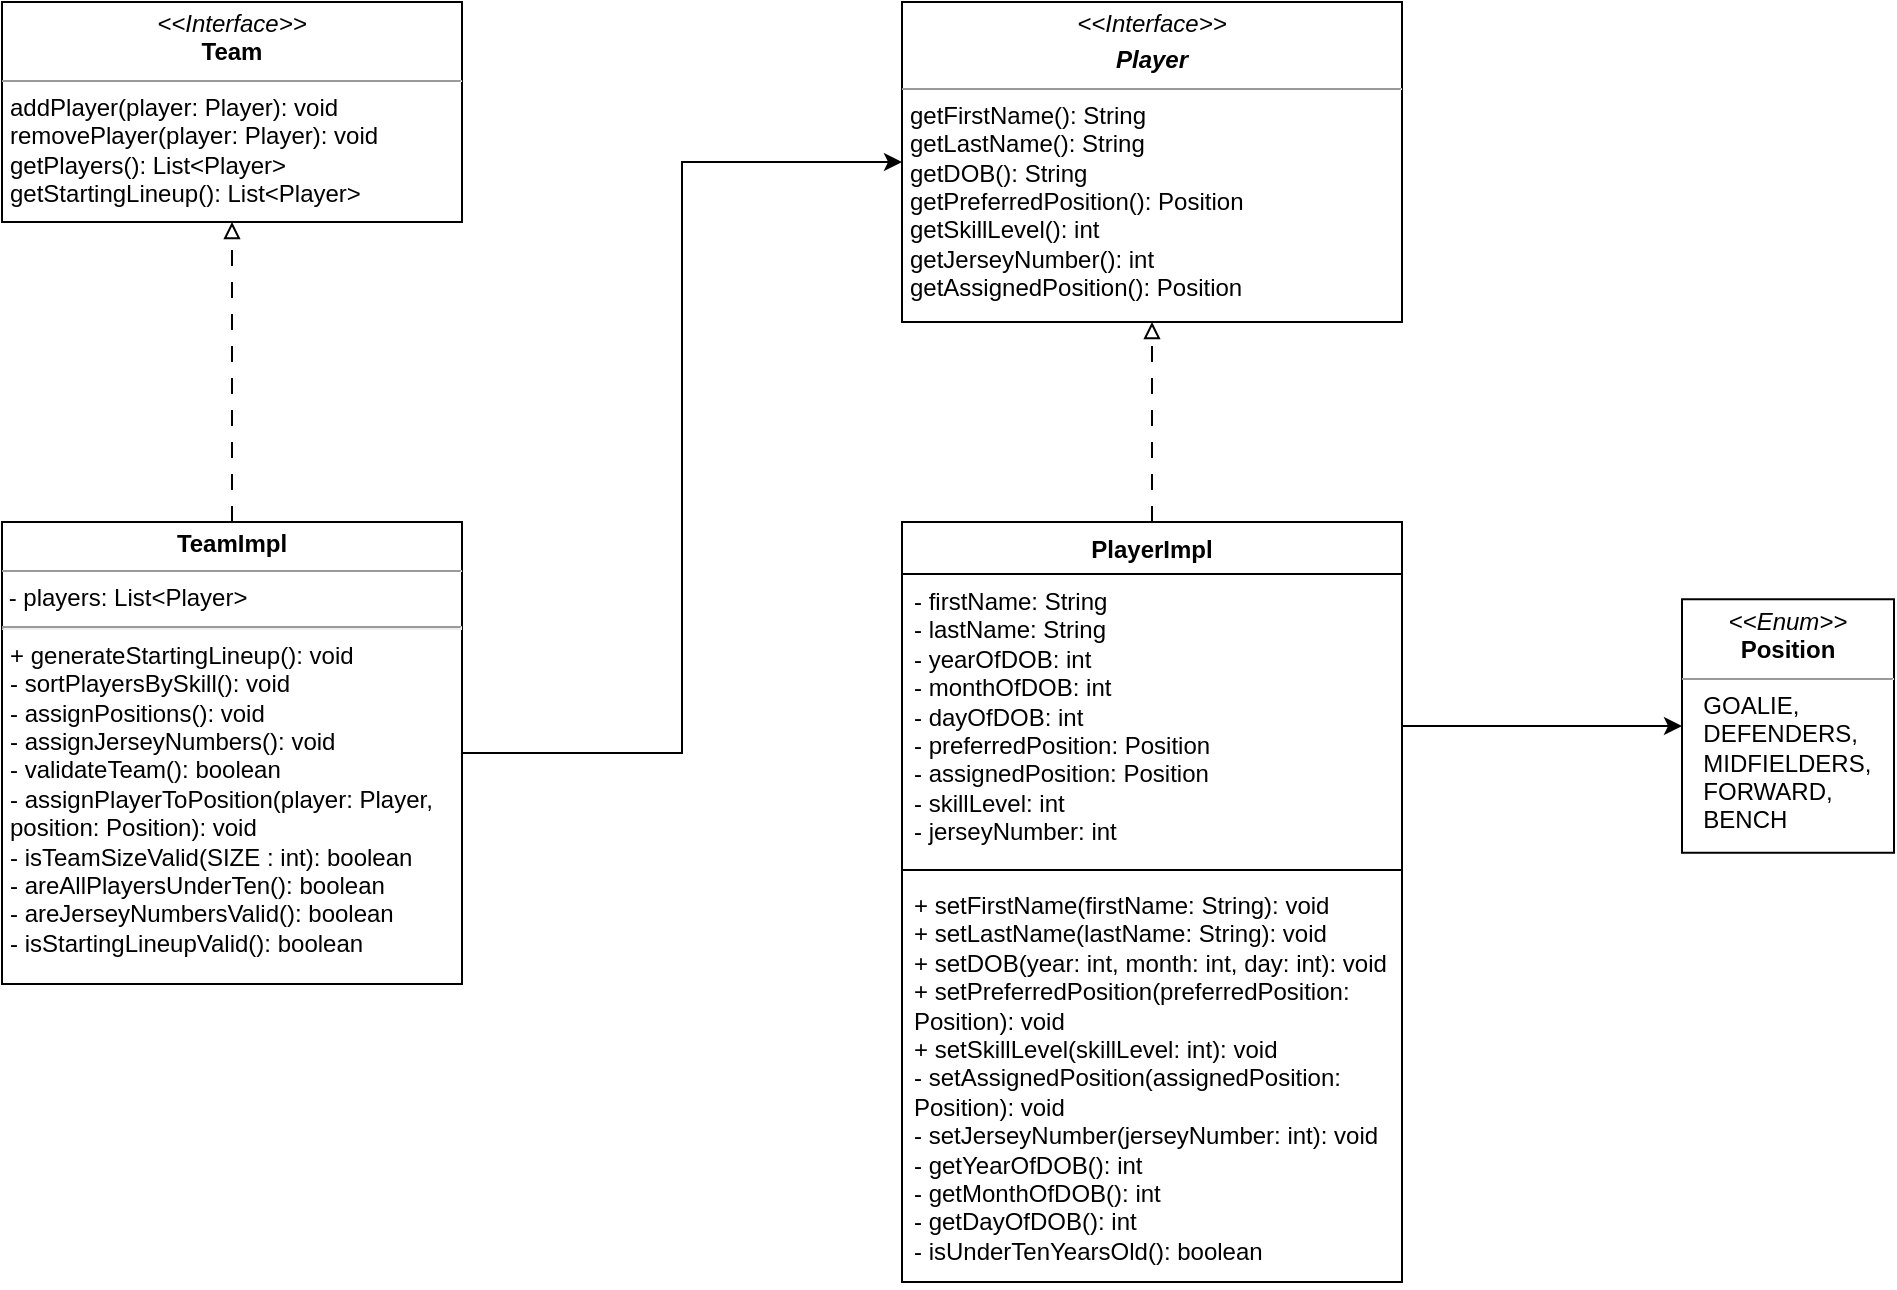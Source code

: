 <mxfile version="21.6.5" type="device">
  <diagram id="C5RBs43oDa-KdzZeNtuy" name="Page-1">
    <mxGraphModel dx="871" dy="495" grid="1" gridSize="10" guides="1" tooltips="1" connect="1" arrows="1" fold="1" page="1" pageScale="1" pageWidth="1169" pageHeight="827" math="0" shadow="0">
      <root>
        <mxCell id="WIyWlLk6GJQsqaUBKTNV-0" />
        <mxCell id="WIyWlLk6GJQsqaUBKTNV-1" parent="WIyWlLk6GJQsqaUBKTNV-0" />
        <mxCell id="oGTvxkCGRM0-UOw6SrDC-12" style="edgeStyle=orthogonalEdgeStyle;rounded=0;orthogonalLoop=1;jettySize=auto;html=1;entryX=0.5;entryY=1;entryDx=0;entryDy=0;endArrow=block;endFill=0;dashed=1;dashPattern=8 8;" edge="1" parent="WIyWlLk6GJQsqaUBKTNV-1" source="oGTvxkCGRM0-UOw6SrDC-0" target="oGTvxkCGRM0-UOw6SrDC-4">
          <mxGeometry relative="1" as="geometry" />
        </mxCell>
        <mxCell id="oGTvxkCGRM0-UOw6SrDC-0" value="PlayerImpl" style="swimlane;fontStyle=1;align=center;verticalAlign=top;childLayout=stackLayout;horizontal=1;startSize=26;horizontalStack=0;resizeParent=1;resizeParentMax=0;resizeLast=0;collapsible=1;marginBottom=0;whiteSpace=wrap;html=1;" vertex="1" parent="WIyWlLk6GJQsqaUBKTNV-1">
          <mxGeometry x="610" y="320" width="250" height="380" as="geometry" />
        </mxCell>
        <mxCell id="oGTvxkCGRM0-UOw6SrDC-1" value="&lt;div&gt;- firstName: String&lt;/div&gt;&lt;div&gt;- lastName: String&lt;/div&gt;&lt;div&gt;- yearOfDOB: int&lt;/div&gt;&lt;div&gt;- monthOfDOB: int&lt;/div&gt;&lt;div&gt;- dayOfDOB: int&lt;/div&gt;&lt;div&gt;- preferredPosition: Position&lt;/div&gt;&lt;div&gt;- assignedPosition: Position&lt;/div&gt;&lt;div&gt;- skillLevel: int&lt;/div&gt;&lt;div&gt;- jerseyNumber: int&lt;/div&gt;" style="text;strokeColor=none;fillColor=none;align=left;verticalAlign=top;spacingLeft=4;spacingRight=4;overflow=hidden;rotatable=0;points=[[0,0.5],[1,0.5]];portConstraint=eastwest;whiteSpace=wrap;html=1;" vertex="1" parent="oGTvxkCGRM0-UOw6SrDC-0">
          <mxGeometry y="26" width="250" height="144" as="geometry" />
        </mxCell>
        <mxCell id="oGTvxkCGRM0-UOw6SrDC-2" value="" style="line;strokeWidth=1;fillColor=none;align=left;verticalAlign=middle;spacingTop=-1;spacingLeft=3;spacingRight=3;rotatable=0;labelPosition=right;points=[];portConstraint=eastwest;strokeColor=inherit;" vertex="1" parent="oGTvxkCGRM0-UOw6SrDC-0">
          <mxGeometry y="170" width="250" height="8" as="geometry" />
        </mxCell>
        <mxCell id="oGTvxkCGRM0-UOw6SrDC-3" value="&lt;div&gt;+ setFirstName(firstName: String): void&lt;/div&gt;&lt;div&gt;+ setLastName(lastName: String): void&lt;/div&gt;&lt;div&gt;+ setDOB(year: int, month: int, day: int): void&lt;/div&gt;&lt;div&gt;+ setPreferredPosition(preferredPosition: Position): void&lt;/div&gt;&lt;div&gt;+ setSkillLevel(skillLevel: int): void&lt;/div&gt;&lt;div&gt;- setAssignedPosition(assignedPosition: Position): void&lt;/div&gt;&lt;div&gt;- setJerseyNumber(jerseyNumber: int): void&lt;/div&gt;&lt;div&gt;- getYearOfDOB(): int&lt;/div&gt;&lt;div&gt;- getMonthOfDOB(): int&lt;/div&gt;&lt;div&gt;- getDayOfDOB(): int&lt;br&gt;- isUnderTenYearsOld(): boolean&lt;br&gt;&lt;/div&gt;" style="text;strokeColor=none;fillColor=none;align=left;verticalAlign=top;spacingLeft=4;spacingRight=4;overflow=hidden;rotatable=0;points=[[0,0.5],[1,0.5]];portConstraint=eastwest;whiteSpace=wrap;html=1;" vertex="1" parent="oGTvxkCGRM0-UOw6SrDC-0">
          <mxGeometry y="178" width="250" height="202" as="geometry" />
        </mxCell>
        <mxCell id="oGTvxkCGRM0-UOw6SrDC-4" value="&lt;p style=&quot;margin:0px;margin-top:4px;text-align:center;&quot;&gt;&lt;i&gt;&amp;lt;&amp;lt;Interface&amp;gt;&amp;gt;&lt;/i&gt;&lt;br&gt;&lt;/p&gt;&lt;p style=&quot;margin:0px;margin-top:4px;text-align:center;&quot;&gt;&lt;i&gt;&lt;b&gt;Player&lt;/b&gt;&lt;/i&gt;&lt;/p&gt;&lt;hr size=&quot;1&quot;&gt;&lt;p style=&quot;margin:0px;margin-left:4px;&quot;&gt;getFirstName(): String&lt;/p&gt;&lt;p style=&quot;margin:0px;margin-left:4px;&quot;&gt;getLastName(): String&lt;/p&gt;&lt;p style=&quot;margin:0px;margin-left:4px;&quot;&gt;getDOB(): String&lt;/p&gt;&lt;p style=&quot;margin:0px;margin-left:4px;&quot;&gt;getPreferredPosition(): Position&lt;/p&gt;&lt;p style=&quot;margin:0px;margin-left:4px;&quot;&gt;getSkillLevel(): int&lt;/p&gt;&lt;p style=&quot;margin:0px;margin-left:4px;&quot;&gt;getJerseyNumber(): int&lt;/p&gt;&lt;p style=&quot;margin:0px;margin-left:4px;&quot;&gt;getAssignedPosition(): Position&lt;/p&gt;" style="verticalAlign=top;align=left;overflow=fill;fontSize=12;fontFamily=Helvetica;html=1;whiteSpace=wrap;" vertex="1" parent="WIyWlLk6GJQsqaUBKTNV-1">
          <mxGeometry x="610" y="60" width="250" height="160" as="geometry" />
        </mxCell>
        <mxCell id="oGTvxkCGRM0-UOw6SrDC-6" value="&lt;p style=&quot;margin:0px;margin-top:4px;text-align:center;&quot;&gt;&lt;i&gt;&amp;lt;&amp;lt;Enum&amp;gt;&amp;gt;&lt;/i&gt;&lt;br&gt;&lt;b&gt;Position&lt;/b&gt;&lt;/p&gt;&lt;hr size=&quot;1&quot;&gt;&lt;p style=&quot;margin:0px;margin-left:4px;&quot;&gt;&amp;nbsp; GOALIE,&lt;/p&gt;&lt;p style=&quot;margin:0px;margin-left:4px;&quot;&gt;&amp;nbsp; DEFENDERS,&lt;/p&gt;&lt;p style=&quot;margin:0px;margin-left:4px;&quot;&gt;&amp;nbsp; MIDFIELDERS,&lt;/p&gt;&lt;p style=&quot;margin:0px;margin-left:4px;&quot;&gt;&amp;nbsp; FORWARD,&lt;/p&gt;&lt;p style=&quot;margin:0px;margin-left:4px;&quot;&gt;&amp;nbsp; BENCH&lt;/p&gt;" style="verticalAlign=top;align=left;overflow=fill;fontSize=12;fontFamily=Helvetica;html=1;whiteSpace=wrap;" vertex="1" parent="WIyWlLk6GJQsqaUBKTNV-1">
          <mxGeometry x="1000" y="358.63" width="106" height="126.75" as="geometry" />
        </mxCell>
        <mxCell id="oGTvxkCGRM0-UOw6SrDC-7" style="edgeStyle=orthogonalEdgeStyle;rounded=0;orthogonalLoop=1;jettySize=auto;html=1;entryX=0;entryY=0.5;entryDx=0;entryDy=0;" edge="1" parent="WIyWlLk6GJQsqaUBKTNV-1" source="oGTvxkCGRM0-UOw6SrDC-1" target="oGTvxkCGRM0-UOw6SrDC-6">
          <mxGeometry relative="1" as="geometry">
            <Array as="points">
              <mxPoint x="935" y="422" />
            </Array>
          </mxGeometry>
        </mxCell>
        <mxCell id="oGTvxkCGRM0-UOw6SrDC-8" value="&lt;p style=&quot;margin:0px;margin-top:4px;text-align:center;&quot;&gt;&lt;i&gt;&amp;lt;&amp;lt;Interface&amp;gt;&amp;gt;&lt;/i&gt;&lt;br&gt;&lt;b&gt;Team&lt;/b&gt;&lt;/p&gt;&lt;hr size=&quot;1&quot;&gt;&lt;p style=&quot;margin:0px;margin-left:4px;&quot;&gt;addPlayer(player: Player): void&lt;/p&gt;&lt;p style=&quot;margin:0px;margin-left:4px;&quot;&gt;removePlayer(player: Player): void&lt;/p&gt;&lt;p style=&quot;margin:0px;margin-left:4px;&quot;&gt;getPlayers(): List&amp;lt;Player&amp;gt;&lt;/p&gt;&lt;p style=&quot;margin:0px;margin-left:4px;&quot;&gt;getStartingLineup(): List&amp;lt;Player&amp;gt;&lt;/p&gt;&lt;p style=&quot;margin:0px;margin-left:4px;&quot;&gt;&lt;br&gt;&lt;/p&gt;" style="verticalAlign=top;align=left;overflow=fill;fontSize=12;fontFamily=Helvetica;html=1;whiteSpace=wrap;" vertex="1" parent="WIyWlLk6GJQsqaUBKTNV-1">
          <mxGeometry x="160" y="60" width="230" height="110" as="geometry" />
        </mxCell>
        <mxCell id="oGTvxkCGRM0-UOw6SrDC-11" style="edgeStyle=orthogonalEdgeStyle;rounded=0;orthogonalLoop=1;jettySize=auto;html=1;entryX=0.5;entryY=1;entryDx=0;entryDy=0;endArrow=block;endFill=0;dashed=1;dashPattern=8 8;strokeWidth=1;" edge="1" parent="WIyWlLk6GJQsqaUBKTNV-1" source="oGTvxkCGRM0-UOw6SrDC-10" target="oGTvxkCGRM0-UOw6SrDC-8">
          <mxGeometry relative="1" as="geometry" />
        </mxCell>
        <mxCell id="oGTvxkCGRM0-UOw6SrDC-13" style="edgeStyle=orthogonalEdgeStyle;rounded=0;orthogonalLoop=1;jettySize=auto;html=1;entryX=0;entryY=0.5;entryDx=0;entryDy=0;" edge="1" parent="WIyWlLk6GJQsqaUBKTNV-1" source="oGTvxkCGRM0-UOw6SrDC-10" target="oGTvxkCGRM0-UOw6SrDC-4">
          <mxGeometry relative="1" as="geometry" />
        </mxCell>
        <mxCell id="oGTvxkCGRM0-UOw6SrDC-10" value="&lt;p style=&quot;margin:0px;margin-top:4px;text-align:center;&quot;&gt;&lt;b&gt;TeamImpl&lt;/b&gt;&lt;/p&gt;&lt;hr size=&quot;1&quot;&gt;&lt;p style=&quot;margin:0px;margin-left:4px;&quot;&gt;&lt;/p&gt;&amp;nbsp;- players: List&amp;lt;Player&amp;gt;&lt;br&gt;&lt;hr&gt;&lt;p style=&quot;margin:0px;margin-left:4px;&quot;&gt;&lt;span style=&quot;background-color: initial;&quot;&gt;+ generateStartingLineup(): void&lt;/span&gt;&lt;br&gt;&lt;/p&gt;&lt;p style=&quot;margin:0px;margin-left:4px;&quot;&gt;&lt;span style=&quot;background-color: initial;&quot;&gt;- sortPlayersBySkill(): void&lt;br&gt;&lt;/span&gt;&lt;/p&gt;&lt;p style=&quot;margin:0px;margin-left:4px;&quot;&gt;- assignPositions(): void&lt;/p&gt;&lt;p style=&quot;margin:0px;margin-left:4px;&quot;&gt;- assignJerseyNumbers(): void&lt;/p&gt;&lt;p style=&quot;margin:0px;margin-left:4px;&quot;&gt;- validateTeam(): boolean&lt;/p&gt;&lt;p style=&quot;margin:0px;margin-left:4px;&quot;&gt;- assignPlayerToPosition(player: Player, position: Position): void&lt;/p&gt;&lt;p style=&quot;margin:0px;margin-left:4px;&quot;&gt;- isTeamSizeValid(SIZE : int): boolean&lt;/p&gt;&lt;p style=&quot;margin:0px;margin-left:4px;&quot;&gt;- areAllPlayersUnderTen(): boolean&lt;/p&gt;&lt;p style=&quot;margin:0px;margin-left:4px;&quot;&gt;- areJerseyNumbersValid(): boolean&lt;/p&gt;&lt;p style=&quot;margin:0px;margin-left:4px;&quot;&gt;- isStartingLineupValid(): boolean&lt;/p&gt;" style="verticalAlign=top;align=left;overflow=fill;fontSize=12;fontFamily=Helvetica;html=1;whiteSpace=wrap;" vertex="1" parent="WIyWlLk6GJQsqaUBKTNV-1">
          <mxGeometry x="160" y="320" width="230" height="231" as="geometry" />
        </mxCell>
        <mxCell id="oGTvxkCGRM0-UOw6SrDC-14" style="edgeStyle=orthogonalEdgeStyle;rounded=0;orthogonalLoop=1;jettySize=auto;html=1;exitX=0.5;exitY=1;exitDx=0;exitDy=0;" edge="1" parent="WIyWlLk6GJQsqaUBKTNV-1" source="oGTvxkCGRM0-UOw6SrDC-8" target="oGTvxkCGRM0-UOw6SrDC-8">
          <mxGeometry relative="1" as="geometry" />
        </mxCell>
      </root>
    </mxGraphModel>
  </diagram>
</mxfile>
